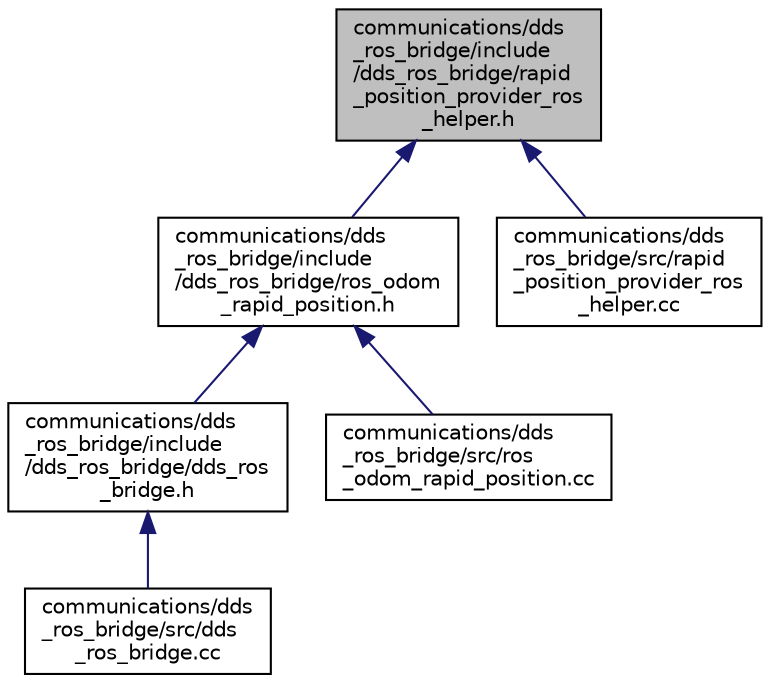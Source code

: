 digraph "communications/dds_ros_bridge/include/dds_ros_bridge/rapid_position_provider_ros_helper.h"
{
 // LATEX_PDF_SIZE
  edge [fontname="Helvetica",fontsize="10",labelfontname="Helvetica",labelfontsize="10"];
  node [fontname="Helvetica",fontsize="10",shape=record];
  Node1 [label="communications/dds\l_ros_bridge/include\l/dds_ros_bridge/rapid\l_position_provider_ros\l_helper.h",height=0.2,width=0.4,color="black", fillcolor="grey75", style="filled", fontcolor="black",tooltip=" "];
  Node1 -> Node2 [dir="back",color="midnightblue",fontsize="10",style="solid",fontname="Helvetica"];
  Node2 [label="communications/dds\l_ros_bridge/include\l/dds_ros_bridge/ros_odom\l_rapid_position.h",height=0.2,width=0.4,color="black", fillcolor="white", style="filled",URL="$ros__odom__rapid__position_8h.html",tooltip=" "];
  Node2 -> Node3 [dir="back",color="midnightblue",fontsize="10",style="solid",fontname="Helvetica"];
  Node3 [label="communications/dds\l_ros_bridge/include\l/dds_ros_bridge/dds_ros\l_bridge.h",height=0.2,width=0.4,color="black", fillcolor="white", style="filled",URL="$dds__ros__bridge_8h.html",tooltip=" "];
  Node3 -> Node4 [dir="back",color="midnightblue",fontsize="10",style="solid",fontname="Helvetica"];
  Node4 [label="communications/dds\l_ros_bridge/src/dds\l_ros_bridge.cc",height=0.2,width=0.4,color="black", fillcolor="white", style="filled",URL="$dds__ros__bridge_8cc.html",tooltip=" "];
  Node2 -> Node5 [dir="back",color="midnightblue",fontsize="10",style="solid",fontname="Helvetica"];
  Node5 [label="communications/dds\l_ros_bridge/src/ros\l_odom_rapid_position.cc",height=0.2,width=0.4,color="black", fillcolor="white", style="filled",URL="$ros__odom__rapid__position_8cc.html",tooltip=" "];
  Node1 -> Node6 [dir="back",color="midnightblue",fontsize="10",style="solid",fontname="Helvetica"];
  Node6 [label="communications/dds\l_ros_bridge/src/rapid\l_position_provider_ros\l_helper.cc",height=0.2,width=0.4,color="black", fillcolor="white", style="filled",URL="$rapid__position__provider__ros__helper_8cc.html",tooltip=" "];
}
